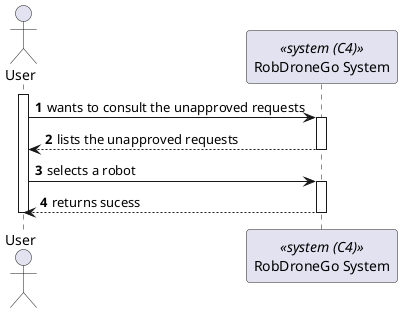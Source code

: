 @startuml process-view
autonumber

actor U as "User"
participant SYS as "RobDroneGo System" <<system (C4)>>

activate U

U -> SYS : wants to consult the unapproved requests
activate SYS

U <-- SYS : lists the unapproved requests
deactivate SYS

U -> SYS : selects a robot
activate SYS

U <-- SYS : returns sucess
deactivate SYS

deactivate U

@enduml
